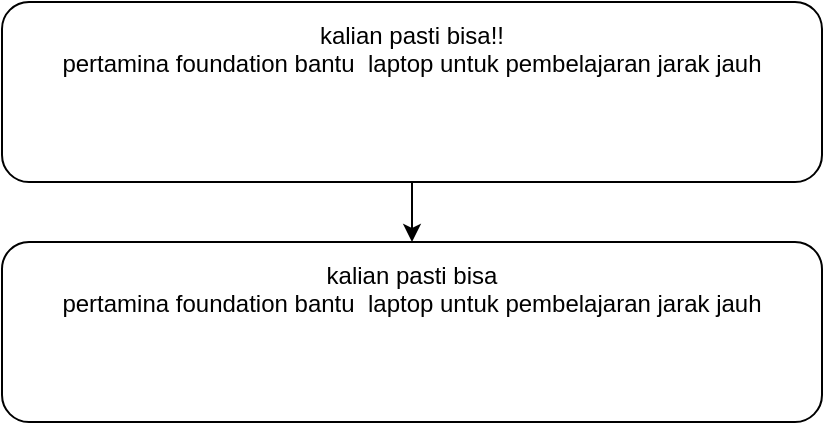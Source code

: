 <mxfile version="14.1.9" type="device"><diagram id="v784VKtAoAaX59sr6y2_" name="Page-1"><mxGraphModel dx="1108" dy="482" grid="1" gridSize="10" guides="1" tooltips="1" connect="1" arrows="1" fold="1" page="1" pageScale="1" pageWidth="827" pageHeight="1169" math="0" shadow="0"><root><mxCell id="0"/><mxCell id="1" parent="0"/><mxCell id="1KNiOCyb68YxS8aXUdBT-7" style="edgeStyle=orthogonalEdgeStyle;rounded=0;orthogonalLoop=1;jettySize=auto;html=1;entryX=0.5;entryY=0;entryDx=0;entryDy=0;" edge="1" parent="1" source="1KNiOCyb68YxS8aXUdBT-4" target="1KNiOCyb68YxS8aXUdBT-5"><mxGeometry relative="1" as="geometry"/></mxCell><mxCell id="1KNiOCyb68YxS8aXUdBT-4" value="&lt;div&gt;&lt;div&gt;&lt;div&gt;&lt;div&gt;kalian pasti bisa!!&lt;/div&gt;&lt;div&gt;pertamina foundation bantu&amp;nbsp; laptop untuk pembelajaran jarak jauh&lt;/div&gt;&lt;div&gt;&lt;br&gt;&lt;/div&gt;&lt;div&gt;&lt;br&gt;&lt;/div&gt;&lt;div&gt;&lt;br&gt;&lt;/div&gt;&lt;/div&gt;&lt;/div&gt;&lt;/div&gt;" style="rounded=1;whiteSpace=wrap;html=1;align=center;" vertex="1" parent="1"><mxGeometry x="40" y="50" width="410" height="90" as="geometry"/></mxCell><mxCell id="1KNiOCyb68YxS8aXUdBT-5" value="&lt;div&gt;&lt;div&gt;&lt;div&gt;kalian pasti bisa&lt;/div&gt;&lt;div&gt;pertamina foundation bantu&amp;nbsp; laptop untuk pembelajaran jarak jauh&lt;/div&gt;&lt;div&gt;&lt;br&gt;&lt;/div&gt;&lt;div&gt;&lt;br&gt;&lt;/div&gt;&lt;div&gt;&lt;br&gt;&lt;/div&gt;&lt;/div&gt;&lt;/div&gt;" style="rounded=1;whiteSpace=wrap;html=1;align=center;" vertex="1" parent="1"><mxGeometry x="40" y="170" width="410" height="90" as="geometry"/></mxCell></root></mxGraphModel></diagram></mxfile>